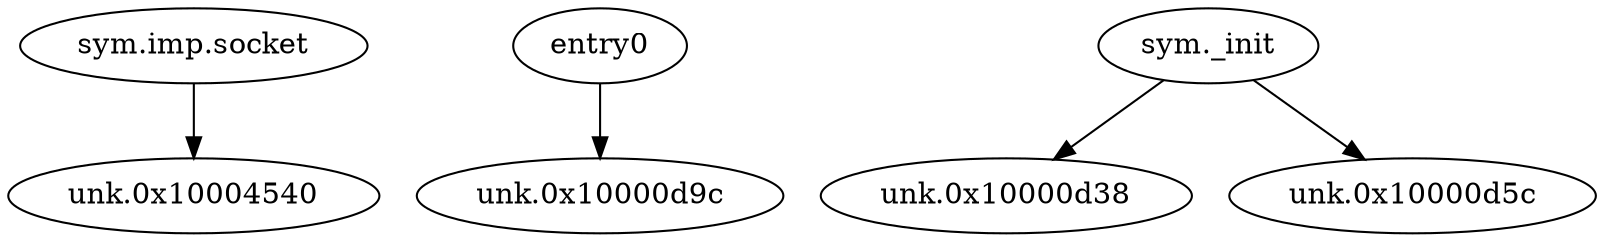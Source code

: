 digraph code {
  "0x10004500" [label="sym.imp.socket"];
  "0x10004500" -> "0x10004540";
  "0x10004540" [label="unk.0x10004540"];
  "0x10000d90" [label="entry0"];
  "0x10000d90" -> "0x10000d9c";
  "0x10000d9c" [label="unk.0x10000d9c"];
  "0x10000d08" [label="sym._init"];
  "0x10000d08" -> "0x10000d38";
  "0x10000d38" [label="unk.0x10000d38"];
  "0x10000d08" -> "0x10000d5c";
  "0x10000d5c" [label="unk.0x10000d5c"];
}